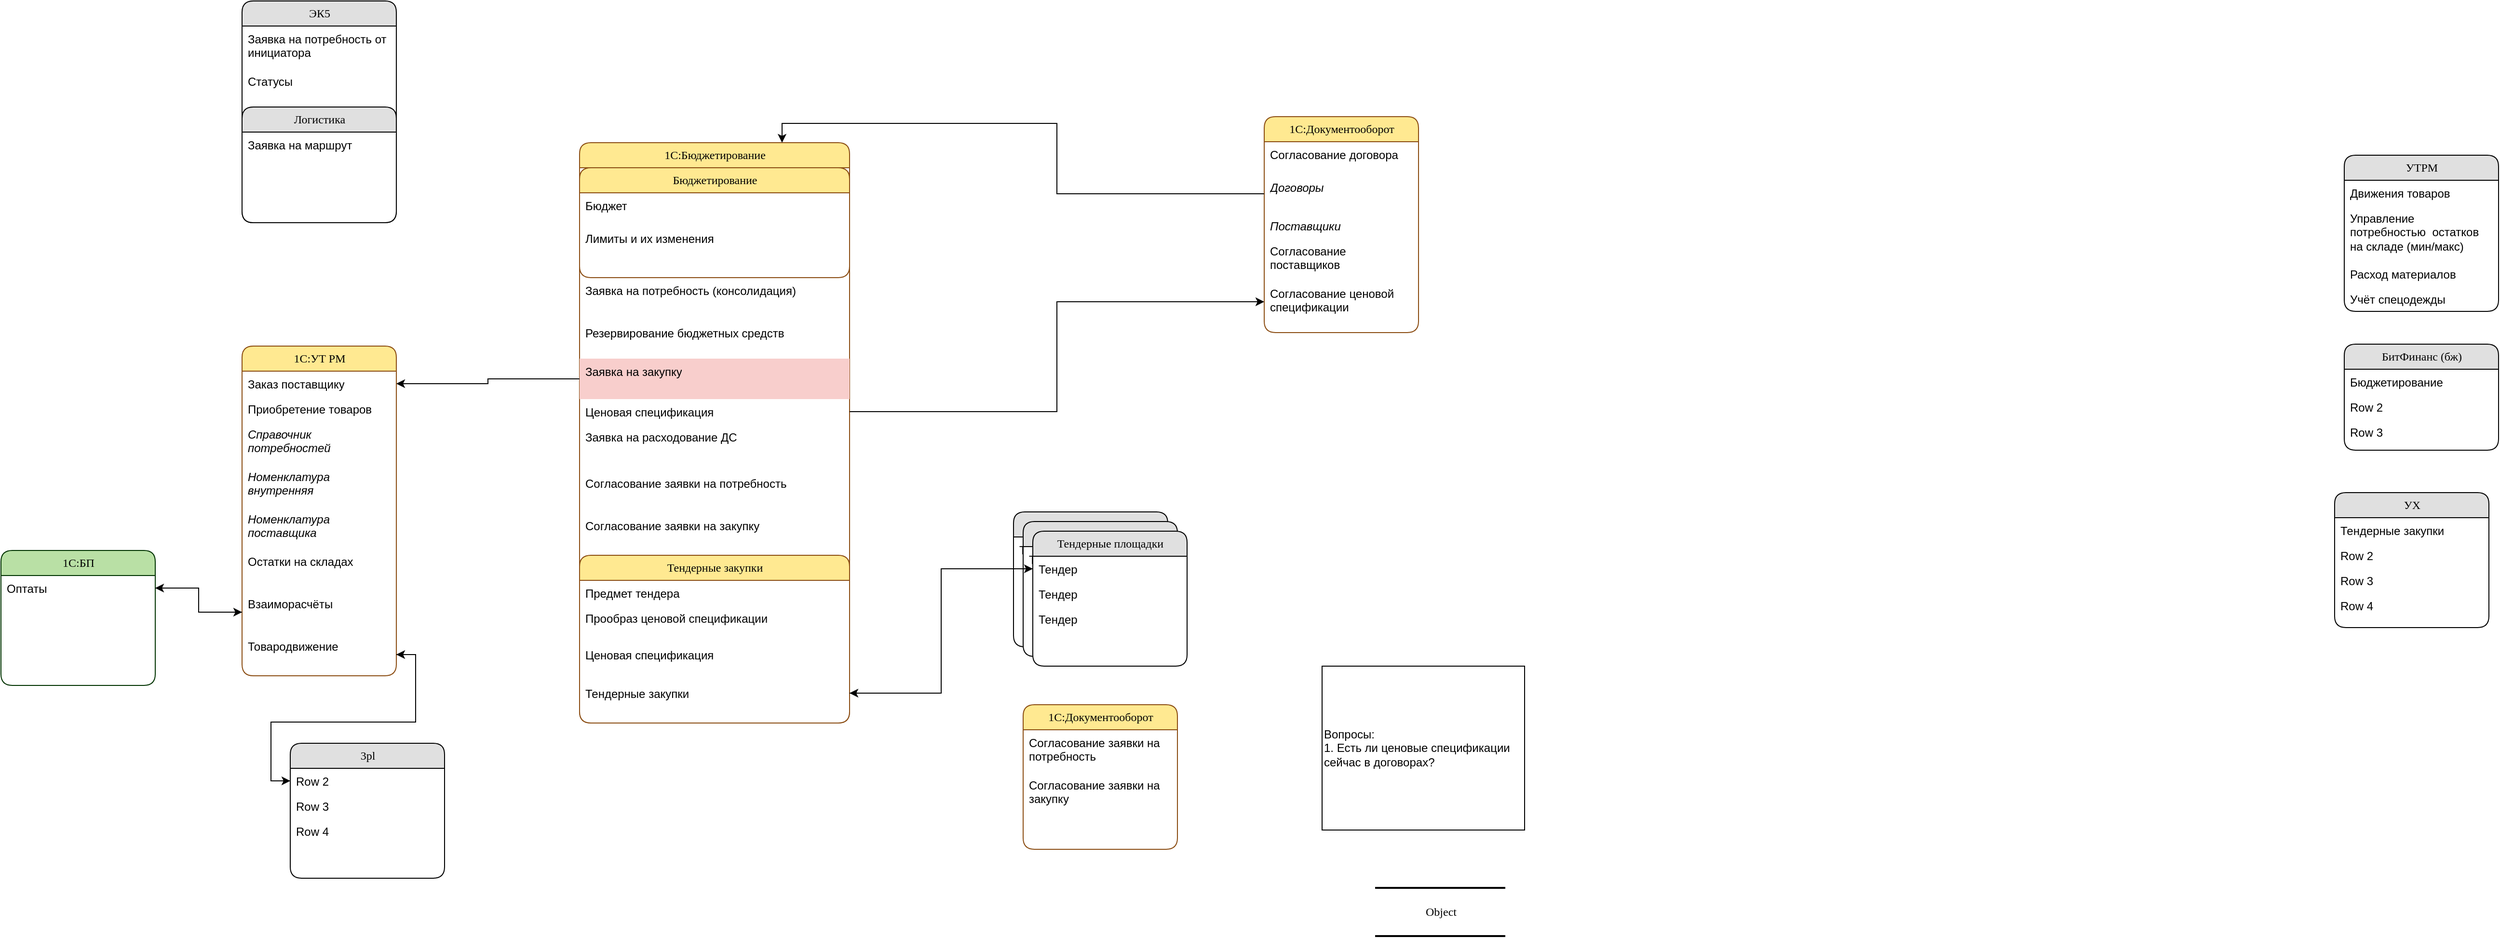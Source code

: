 <mxfile version="22.1.11" type="github">
  <diagram name="Page-1" id="5d7acffa-a066-3a61-03fe-96351882024d">
    <mxGraphModel dx="3193" dy="1829" grid="1" gridSize="10" guides="1" tooltips="1" connect="1" arrows="1" fold="1" page="1" pageScale="1" pageWidth="1100" pageHeight="850" background="#ffffff" math="0" shadow="0">
      <root>
        <mxCell id="0" />
        <mxCell id="1" parent="0" />
        <mxCell id="2debaab0fafb2da2-10" value="Object" style="html=1;rounded=0;shadow=0;comic=0;labelBackgroundColor=none;strokeWidth=2;fontFamily=Verdana;fontSize=12;align=center;shape=mxgraph.ios7ui.horLines;" parent="1" vertex="1">
          <mxGeometry x="1245" y="830" width="135" height="50" as="geometry" />
        </mxCell>
        <mxCell id="21ea969265ad0168-6" value="УТРМ" style="swimlane;html=1;fontStyle=0;childLayout=stackLayout;horizontal=1;startSize=26;fillColor=#e0e0e0;horizontalStack=0;resizeParent=1;resizeLast=0;collapsible=1;marginBottom=0;swimlaneFillColor=#ffffff;align=center;rounded=1;shadow=0;comic=0;labelBackgroundColor=none;strokeWidth=1;fontFamily=Verdana;fontSize=12" parent="1" vertex="1">
          <mxGeometry x="2250" y="70" width="160" height="162" as="geometry" />
        </mxCell>
        <mxCell id="21ea969265ad0168-7" value="Движения товаров" style="text;html=1;strokeColor=none;fillColor=none;spacingLeft=4;spacingRight=4;whiteSpace=wrap;overflow=hidden;rotatable=0;points=[[0,0.5],[1,0.5]];portConstraint=eastwest;" parent="21ea969265ad0168-6" vertex="1">
          <mxGeometry y="26" width="160" height="26" as="geometry" />
        </mxCell>
        <mxCell id="21ea969265ad0168-8" value="Управление потребностью&amp;nbsp; остатков на складе (мин/макс)" style="text;html=1;strokeColor=none;fillColor=none;spacingLeft=4;spacingRight=4;whiteSpace=wrap;overflow=hidden;rotatable=0;points=[[0,0.5],[1,0.5]];portConstraint=eastwest;" parent="21ea969265ad0168-6" vertex="1">
          <mxGeometry y="52" width="160" height="58" as="geometry" />
        </mxCell>
        <mxCell id="21ea969265ad0168-9" value="Расход материалов" style="text;html=1;strokeColor=none;fillColor=none;spacingLeft=4;spacingRight=4;whiteSpace=wrap;overflow=hidden;rotatable=0;points=[[0,0.5],[1,0.5]];portConstraint=eastwest;" parent="21ea969265ad0168-6" vertex="1">
          <mxGeometry y="110" width="160" height="26" as="geometry" />
        </mxCell>
        <mxCell id="-Be9Nho__Xy84-P588cp-5" value="Учёт спецодежды" style="text;html=1;strokeColor=none;fillColor=none;spacingLeft=4;spacingRight=4;whiteSpace=wrap;overflow=hidden;rotatable=0;points=[[0,0.5],[1,0.5]];portConstraint=eastwest;" vertex="1" parent="21ea969265ad0168-6">
          <mxGeometry y="136" width="160" height="26" as="geometry" />
        </mxCell>
        <mxCell id="21ea969265ad0168-14" value="БитФинанс (бж)" style="swimlane;html=1;fontStyle=0;childLayout=stackLayout;horizontal=1;startSize=26;fillColor=#e0e0e0;horizontalStack=0;resizeParent=1;resizeLast=0;collapsible=1;marginBottom=0;swimlaneFillColor=#ffffff;align=center;rounded=1;shadow=0;comic=0;labelBackgroundColor=none;strokeWidth=1;fontFamily=Verdana;fontSize=12" parent="1" vertex="1">
          <mxGeometry x="2250" y="266" width="160" height="110" as="geometry" />
        </mxCell>
        <mxCell id="21ea969265ad0168-15" value="Бюджетирование" style="text;html=1;strokeColor=none;fillColor=none;spacingLeft=4;spacingRight=4;whiteSpace=wrap;overflow=hidden;rotatable=0;points=[[0,0.5],[1,0.5]];portConstraint=eastwest;" parent="21ea969265ad0168-14" vertex="1">
          <mxGeometry y="26" width="160" height="26" as="geometry" />
        </mxCell>
        <mxCell id="21ea969265ad0168-16" value="Row 2" style="text;html=1;strokeColor=none;fillColor=none;spacingLeft=4;spacingRight=4;whiteSpace=wrap;overflow=hidden;rotatable=0;points=[[0,0.5],[1,0.5]];portConstraint=eastwest;" parent="21ea969265ad0168-14" vertex="1">
          <mxGeometry y="52" width="160" height="26" as="geometry" />
        </mxCell>
        <mxCell id="21ea969265ad0168-17" value="Row 3" style="text;html=1;strokeColor=none;fillColor=none;spacingLeft=4;spacingRight=4;whiteSpace=wrap;overflow=hidden;rotatable=0;points=[[0,0.5],[1,0.5]];portConstraint=eastwest;" parent="21ea969265ad0168-14" vertex="1">
          <mxGeometry y="78" width="160" height="26" as="geometry" />
        </mxCell>
        <mxCell id="21ea969265ad0168-18" value="УХ" style="swimlane;html=1;fontStyle=0;childLayout=stackLayout;horizontal=1;startSize=26;fillColor=#e0e0e0;horizontalStack=0;resizeParent=1;resizeLast=0;collapsible=1;marginBottom=0;swimlaneFillColor=#ffffff;align=center;rounded=1;shadow=0;comic=0;labelBackgroundColor=none;strokeWidth=1;fontFamily=Verdana;fontSize=12" parent="1" vertex="1">
          <mxGeometry x="2240" y="420" width="160" height="140" as="geometry" />
        </mxCell>
        <mxCell id="21ea969265ad0168-19" value="Тендерные закупки" style="text;html=1;strokeColor=none;fillColor=none;spacingLeft=4;spacingRight=4;whiteSpace=wrap;overflow=hidden;rotatable=0;points=[[0,0.5],[1,0.5]];portConstraint=eastwest;" parent="21ea969265ad0168-18" vertex="1">
          <mxGeometry y="26" width="160" height="26" as="geometry" />
        </mxCell>
        <mxCell id="21ea969265ad0168-20" value="Row 2" style="text;html=1;strokeColor=none;fillColor=none;spacingLeft=4;spacingRight=4;whiteSpace=wrap;overflow=hidden;rotatable=0;points=[[0,0.5],[1,0.5]];portConstraint=eastwest;" parent="21ea969265ad0168-18" vertex="1">
          <mxGeometry y="52" width="160" height="26" as="geometry" />
        </mxCell>
        <mxCell id="21ea969265ad0168-51" value="Row 3" style="text;html=1;strokeColor=none;fillColor=none;spacingLeft=4;spacingRight=4;whiteSpace=wrap;overflow=hidden;rotatable=0;points=[[0,0.5],[1,0.5]];portConstraint=eastwest;" parent="21ea969265ad0168-18" vertex="1">
          <mxGeometry y="78" width="160" height="26" as="geometry" />
        </mxCell>
        <mxCell id="21ea969265ad0168-21" value="Row 4" style="text;html=1;strokeColor=none;fillColor=none;spacingLeft=4;spacingRight=4;whiteSpace=wrap;overflow=hidden;rotatable=0;points=[[0,0.5],[1,0.5]];portConstraint=eastwest;" parent="21ea969265ad0168-18" vertex="1">
          <mxGeometry y="104" width="160" height="26" as="geometry" />
        </mxCell>
        <mxCell id="-Be9Nho__Xy84-P588cp-6" value="1С:УТ РМ" style="swimlane;html=1;fontStyle=0;childLayout=stackLayout;horizontal=1;startSize=26;fillColor=#FFE991;horizontalStack=0;resizeParent=1;resizeLast=0;collapsible=1;marginBottom=0;swimlaneFillColor=#ffffff;align=center;rounded=1;shadow=0;comic=0;labelBackgroundColor=none;strokeWidth=1;fontFamily=Verdana;fontSize=12;strokeColor=#8B4D13;" vertex="1" parent="1">
          <mxGeometry x="70" y="268" width="160" height="342" as="geometry" />
        </mxCell>
        <mxCell id="-Be9Nho__Xy84-P588cp-7" value="Заказ поставщику" style="text;html=1;strokeColor=none;fillColor=none;spacingLeft=4;spacingRight=4;whiteSpace=wrap;overflow=hidden;rotatable=0;points=[[0,0.5],[1,0.5]];portConstraint=eastwest;" vertex="1" parent="-Be9Nho__Xy84-P588cp-6">
          <mxGeometry y="26" width="160" height="26" as="geometry" />
        </mxCell>
        <mxCell id="-Be9Nho__Xy84-P588cp-9" value="Приобретение товаров" style="text;html=1;strokeColor=none;fillColor=none;spacingLeft=4;spacingRight=4;whiteSpace=wrap;overflow=hidden;rotatable=0;points=[[0,0.5],[1,0.5]];portConstraint=eastwest;" vertex="1" parent="-Be9Nho__Xy84-P588cp-6">
          <mxGeometry y="52" width="160" height="26" as="geometry" />
        </mxCell>
        <mxCell id="-Be9Nho__Xy84-P588cp-64" value="Справочник потребностей" style="text;html=1;strokeColor=none;fillColor=none;spacingLeft=4;spacingRight=4;whiteSpace=wrap;overflow=hidden;rotatable=0;points=[[0,0.5],[1,0.5]];portConstraint=eastwest;fontStyle=2" vertex="1" parent="-Be9Nho__Xy84-P588cp-6">
          <mxGeometry y="78" width="160" height="44" as="geometry" />
        </mxCell>
        <mxCell id="-Be9Nho__Xy84-P588cp-57" value="Номенклатура внутренняя" style="text;html=1;strokeColor=none;fillColor=none;spacingLeft=4;spacingRight=4;whiteSpace=wrap;overflow=hidden;rotatable=0;points=[[0,0.5],[1,0.5]];portConstraint=eastwest;fontStyle=2" vertex="1" parent="-Be9Nho__Xy84-P588cp-6">
          <mxGeometry y="122" width="160" height="44" as="geometry" />
        </mxCell>
        <mxCell id="-Be9Nho__Xy84-P588cp-20" value="Номенклатура поставщика" style="text;html=1;strokeColor=none;fillColor=none;spacingLeft=4;spacingRight=4;whiteSpace=wrap;overflow=hidden;rotatable=0;points=[[0,0.5],[1,0.5]];portConstraint=eastwest;fontStyle=2" vertex="1" parent="-Be9Nho__Xy84-P588cp-6">
          <mxGeometry y="166" width="160" height="44" as="geometry" />
        </mxCell>
        <mxCell id="-Be9Nho__Xy84-P588cp-50" value="Остатки на складах" style="text;html=1;strokeColor=none;fillColor=none;spacingLeft=4;spacingRight=4;whiteSpace=wrap;overflow=hidden;rotatable=0;points=[[0,0.5],[1,0.5]];portConstraint=eastwest;" vertex="1" parent="-Be9Nho__Xy84-P588cp-6">
          <mxGeometry y="210" width="160" height="44" as="geometry" />
        </mxCell>
        <mxCell id="-Be9Nho__Xy84-P588cp-92" value="Взаиморасчёты" style="text;html=1;strokeColor=none;fillColor=none;spacingLeft=4;spacingRight=4;whiteSpace=wrap;overflow=hidden;rotatable=0;points=[[0,0.5],[1,0.5]];portConstraint=eastwest;" vertex="1" parent="-Be9Nho__Xy84-P588cp-6">
          <mxGeometry y="254" width="160" height="44" as="geometry" />
        </mxCell>
        <mxCell id="-Be9Nho__Xy84-P588cp-94" value="Товародвижение" style="text;html=1;strokeColor=none;fillColor=none;spacingLeft=4;spacingRight=4;whiteSpace=wrap;overflow=hidden;rotatable=0;points=[[0,0.5],[1,0.5]];portConstraint=eastwest;" vertex="1" parent="-Be9Nho__Xy84-P588cp-6">
          <mxGeometry y="298" width="160" height="44" as="geometry" />
        </mxCell>
        <mxCell id="-Be9Nho__Xy84-P588cp-11" value="1С:Бюджетирование" style="swimlane;html=1;fontStyle=0;childLayout=stackLayout;horizontal=1;startSize=26;fillColor=#FFE991;horizontalStack=0;resizeParent=1;resizeLast=0;collapsible=1;marginBottom=0;swimlaneFillColor=#ffffff;align=center;rounded=1;shadow=0;comic=0;labelBackgroundColor=none;strokeWidth=1;fontFamily=Verdana;fontSize=12;strokeColor=#8B4D13;" vertex="1" parent="1">
          <mxGeometry x="420" y="57" width="280" height="602" as="geometry" />
        </mxCell>
        <mxCell id="-Be9Nho__Xy84-P588cp-101" value="Бюджетирование" style="swimlane;html=1;fontStyle=0;childLayout=stackLayout;horizontal=1;startSize=26;fillColor=#FFE991;horizontalStack=0;resizeParent=1;resizeLast=0;collapsible=1;marginBottom=0;swimlaneFillColor=#ffffff;align=center;rounded=1;shadow=0;comic=0;labelBackgroundColor=none;strokeWidth=1;fontFamily=Verdana;fontSize=12;strokeColor=#8B4D13;" vertex="1" parent="-Be9Nho__Xy84-P588cp-11">
          <mxGeometry y="26" width="280" height="114" as="geometry" />
        </mxCell>
        <mxCell id="-Be9Nho__Xy84-P588cp-106" value="Бюджет" style="text;html=1;strokeColor=none;fillColor=none;spacingLeft=4;spacingRight=4;whiteSpace=wrap;overflow=hidden;rotatable=0;points=[[0,0.5],[1,0.5]];portConstraint=eastwest;" vertex="1" parent="-Be9Nho__Xy84-P588cp-101">
          <mxGeometry y="26" width="280" height="34" as="geometry" />
        </mxCell>
        <mxCell id="-Be9Nho__Xy84-P588cp-107" value="Лимиты и их изменения" style="text;html=1;strokeColor=none;fillColor=none;spacingLeft=4;spacingRight=4;whiteSpace=wrap;overflow=hidden;rotatable=0;points=[[0,0.5],[1,0.5]];portConstraint=eastwest;" vertex="1" parent="-Be9Nho__Xy84-P588cp-101">
          <mxGeometry y="60" width="280" height="30" as="geometry" />
        </mxCell>
        <mxCell id="-Be9Nho__Xy84-P588cp-12" value="Заявка на потребность (консолидация)" style="text;html=1;strokeColor=none;fillColor=none;spacingLeft=4;spacingRight=4;whiteSpace=wrap;overflow=hidden;rotatable=0;points=[[0,0.5],[1,0.5]];portConstraint=eastwest;" vertex="1" parent="-Be9Nho__Xy84-P588cp-11">
          <mxGeometry y="140" width="280" height="44" as="geometry" />
        </mxCell>
        <mxCell id="-Be9Nho__Xy84-P588cp-14" value="Резервирование бюджетных средств" style="text;html=1;strokeColor=none;fillColor=none;spacingLeft=4;spacingRight=4;whiteSpace=wrap;overflow=hidden;rotatable=0;points=[[0,0.5],[1,0.5]];portConstraint=eastwest;" vertex="1" parent="-Be9Nho__Xy84-P588cp-11">
          <mxGeometry y="184" width="280" height="40" as="geometry" />
        </mxCell>
        <mxCell id="-Be9Nho__Xy84-P588cp-51" value="Заявка на закупку" style="text;html=1;strokeColor=none;fillColor=#F8CECC;spacingLeft=4;spacingRight=4;whiteSpace=wrap;overflow=hidden;rotatable=0;points=[[0,0.5],[1,0.5]];portConstraint=eastwest;" vertex="1" parent="-Be9Nho__Xy84-P588cp-11">
          <mxGeometry y="224" width="280" height="42" as="geometry" />
        </mxCell>
        <mxCell id="-Be9Nho__Xy84-P588cp-46" value="Ценовая спецификация" style="text;html=1;strokeColor=none;fillColor=none;spacingLeft=4;spacingRight=4;whiteSpace=wrap;overflow=hidden;rotatable=0;points=[[0,0.5],[1,0.5]];portConstraint=eastwest;" vertex="1" parent="-Be9Nho__Xy84-P588cp-11">
          <mxGeometry y="266" width="280" height="26" as="geometry" />
        </mxCell>
        <mxCell id="-Be9Nho__Xy84-P588cp-13" value="Заявка на расходование ДС" style="text;html=1;strokeColor=none;fillColor=none;spacingLeft=4;spacingRight=4;whiteSpace=wrap;overflow=hidden;rotatable=0;points=[[0,0.5],[1,0.5]];portConstraint=eastwest;" vertex="1" parent="-Be9Nho__Xy84-P588cp-11">
          <mxGeometry y="292" width="280" height="48" as="geometry" />
        </mxCell>
        <mxCell id="-Be9Nho__Xy84-P588cp-66" value="Согласование заявки на потребность" style="text;html=1;strokeColor=none;fillColor=none;spacingLeft=4;spacingRight=4;whiteSpace=wrap;overflow=hidden;rotatable=0;points=[[0,0.5],[1,0.5]];portConstraint=eastwest;" vertex="1" parent="-Be9Nho__Xy84-P588cp-11">
          <mxGeometry y="340" width="280" height="44" as="geometry" />
        </mxCell>
        <mxCell id="-Be9Nho__Xy84-P588cp-67" value="Согласование заявки на закупку" style="text;html=1;strokeColor=none;fillColor=none;spacingLeft=4;spacingRight=4;whiteSpace=wrap;overflow=hidden;rotatable=0;points=[[0,0.5],[1,0.5]];portConstraint=eastwest;" vertex="1" parent="-Be9Nho__Xy84-P588cp-11">
          <mxGeometry y="384" width="280" height="44" as="geometry" />
        </mxCell>
        <mxCell id="-Be9Nho__Xy84-P588cp-15" value="Тендерные закупки" style="swimlane;html=1;fontStyle=0;childLayout=stackLayout;horizontal=1;startSize=26;fillColor=#FFE991;horizontalStack=0;resizeParent=1;resizeLast=0;collapsible=1;marginBottom=0;swimlaneFillColor=#ffffff;align=center;rounded=1;shadow=0;comic=0;labelBackgroundColor=none;strokeWidth=1;fontFamily=Verdana;fontSize=12;strokeColor=#8B4D13;" vertex="1" parent="-Be9Nho__Xy84-P588cp-11">
          <mxGeometry y="428" width="280" height="174" as="geometry" />
        </mxCell>
        <mxCell id="-Be9Nho__Xy84-P588cp-19" value="Предмет тендера" style="text;html=1;strokeColor=none;fillColor=none;spacingLeft=4;spacingRight=4;whiteSpace=wrap;overflow=hidden;rotatable=0;points=[[0,0.5],[1,0.5]];portConstraint=eastwest;" vertex="1" parent="-Be9Nho__Xy84-P588cp-15">
          <mxGeometry y="26" width="280" height="26" as="geometry" />
        </mxCell>
        <mxCell id="-Be9Nho__Xy84-P588cp-17" value="Прообраз ценовой спецификации" style="text;html=1;strokeColor=none;fillColor=none;spacingLeft=4;spacingRight=4;whiteSpace=wrap;overflow=hidden;rotatable=0;points=[[0,0.5],[1,0.5]];portConstraint=eastwest;" vertex="1" parent="-Be9Nho__Xy84-P588cp-15">
          <mxGeometry y="52" width="280" height="38" as="geometry" />
        </mxCell>
        <mxCell id="-Be9Nho__Xy84-P588cp-87" value="Ценовая спецификация" style="text;html=1;strokeColor=none;fillColor=none;spacingLeft=4;spacingRight=4;whiteSpace=wrap;overflow=hidden;rotatable=0;points=[[0,0.5],[1,0.5]];portConstraint=eastwest;" vertex="1" parent="-Be9Nho__Xy84-P588cp-15">
          <mxGeometry y="90" width="280" height="40" as="geometry" />
        </mxCell>
        <mxCell id="-Be9Nho__Xy84-P588cp-16" value="Тендерные закупки" style="text;html=1;strokeColor=none;fillColor=none;spacingLeft=4;spacingRight=4;whiteSpace=wrap;overflow=hidden;rotatable=0;points=[[0,0.5],[1,0.5]];portConstraint=eastwest;" vertex="1" parent="-Be9Nho__Xy84-P588cp-15">
          <mxGeometry y="130" width="280" height="26" as="geometry" />
        </mxCell>
        <mxCell id="-Be9Nho__Xy84-P588cp-21" value="ЭК5" style="swimlane;html=1;fontStyle=0;childLayout=stackLayout;horizontal=1;startSize=26;fillColor=#e0e0e0;horizontalStack=0;resizeParent=1;resizeLast=0;collapsible=1;marginBottom=0;swimlaneFillColor=#ffffff;align=center;rounded=1;shadow=0;comic=0;labelBackgroundColor=none;strokeWidth=1;fontFamily=Verdana;fontSize=12" vertex="1" parent="1">
          <mxGeometry x="70" y="-90" width="160" height="230" as="geometry" />
        </mxCell>
        <mxCell id="-Be9Nho__Xy84-P588cp-22" value="Заявка на потребность от инициатора" style="text;html=1;strokeColor=none;fillColor=none;spacingLeft=4;spacingRight=4;whiteSpace=wrap;overflow=hidden;rotatable=0;points=[[0,0.5],[1,0.5]];portConstraint=eastwest;" vertex="1" parent="-Be9Nho__Xy84-P588cp-21">
          <mxGeometry y="26" width="160" height="44" as="geometry" />
        </mxCell>
        <mxCell id="-Be9Nho__Xy84-P588cp-99" value="Статусы" style="text;html=1;strokeColor=none;fillColor=none;spacingLeft=4;spacingRight=4;whiteSpace=wrap;overflow=hidden;rotatable=0;points=[[0,0.5],[1,0.5]];portConstraint=eastwest;" vertex="1" parent="-Be9Nho__Xy84-P588cp-21">
          <mxGeometry y="70" width="160" height="40" as="geometry" />
        </mxCell>
        <mxCell id="-Be9Nho__Xy84-P588cp-108" value="Логистика" style="swimlane;html=1;fontStyle=0;childLayout=stackLayout;horizontal=1;startSize=26;fillColor=#e0e0e0;horizontalStack=0;resizeParent=1;resizeLast=0;collapsible=1;marginBottom=0;swimlaneFillColor=#ffffff;align=center;rounded=1;shadow=0;comic=0;labelBackgroundColor=none;strokeWidth=1;fontFamily=Verdana;fontSize=12" vertex="1" parent="-Be9Nho__Xy84-P588cp-21">
          <mxGeometry y="110" width="160" height="120" as="geometry" />
        </mxCell>
        <mxCell id="-Be9Nho__Xy84-P588cp-110" value="Заявка на маршрут" style="text;html=1;strokeColor=none;fillColor=none;spacingLeft=4;spacingRight=4;whiteSpace=wrap;overflow=hidden;rotatable=0;points=[[0,0.5],[1,0.5]];portConstraint=eastwest;" vertex="1" parent="-Be9Nho__Xy84-P588cp-108">
          <mxGeometry y="26" width="160" height="40" as="geometry" />
        </mxCell>
        <mxCell id="-Be9Nho__Xy84-P588cp-30" value="1С:Документооборот" style="swimlane;html=1;fontStyle=0;childLayout=stackLayout;horizontal=1;startSize=26;fillColor=#FFE991;horizontalStack=0;resizeParent=1;resizeLast=0;collapsible=1;marginBottom=0;swimlaneFillColor=#ffffff;align=center;rounded=1;shadow=0;comic=0;labelBackgroundColor=none;strokeWidth=1;fontFamily=Verdana;fontSize=12;strokeColor=#8B4D13;" vertex="1" parent="1">
          <mxGeometry x="880" y="640" width="160" height="150" as="geometry" />
        </mxCell>
        <mxCell id="-Be9Nho__Xy84-P588cp-31" value="Согласование заявки на потребность" style="text;html=1;strokeColor=none;fillColor=none;spacingLeft=4;spacingRight=4;whiteSpace=wrap;overflow=hidden;rotatable=0;points=[[0,0.5],[1,0.5]];portConstraint=eastwest;" vertex="1" parent="-Be9Nho__Xy84-P588cp-30">
          <mxGeometry y="26" width="160" height="44" as="geometry" />
        </mxCell>
        <mxCell id="-Be9Nho__Xy84-P588cp-59" value="Согласование заявки на закупку" style="text;html=1;strokeColor=none;fillColor=none;spacingLeft=4;spacingRight=4;whiteSpace=wrap;overflow=hidden;rotatable=0;points=[[0,0.5],[1,0.5]];portConstraint=eastwest;" vertex="1" parent="-Be9Nho__Xy84-P588cp-30">
          <mxGeometry y="70" width="160" height="44" as="geometry" />
        </mxCell>
        <mxCell id="-Be9Nho__Xy84-P588cp-37" value="1С:БП" style="swimlane;html=1;fontStyle=0;childLayout=stackLayout;horizontal=1;startSize=26;fillColor=#B9E0A5;horizontalStack=0;resizeParent=1;resizeLast=0;collapsible=1;marginBottom=0;swimlaneFillColor=#ffffff;align=center;rounded=1;shadow=0;comic=0;labelBackgroundColor=none;strokeWidth=1;fontFamily=Verdana;fontSize=12;strokeColor=#003300;" vertex="1" parent="1">
          <mxGeometry x="-180" y="480" width="160" height="140" as="geometry" />
        </mxCell>
        <mxCell id="-Be9Nho__Xy84-P588cp-41" value="Оптаты" style="text;html=1;strokeColor=none;fillColor=none;spacingLeft=4;spacingRight=4;whiteSpace=wrap;overflow=hidden;rotatable=0;points=[[0,0.5],[1,0.5]];portConstraint=eastwest;" vertex="1" parent="-Be9Nho__Xy84-P588cp-37">
          <mxGeometry y="26" width="160" height="26" as="geometry" />
        </mxCell>
        <mxCell id="-Be9Nho__Xy84-P588cp-45" value="3pl" style="swimlane;html=1;fontStyle=0;childLayout=stackLayout;horizontal=1;startSize=26;fillColor=#e0e0e0;horizontalStack=0;resizeParent=1;resizeLast=0;collapsible=1;marginBottom=0;swimlaneFillColor=#ffffff;align=center;rounded=1;shadow=0;comic=0;labelBackgroundColor=none;strokeWidth=1;fontFamily=Verdana;fontSize=12" vertex="1" parent="1">
          <mxGeometry x="120" y="680" width="160" height="140" as="geometry" />
        </mxCell>
        <mxCell id="-Be9Nho__Xy84-P588cp-47" value="Row 2" style="text;html=1;strokeColor=none;fillColor=none;spacingLeft=4;spacingRight=4;whiteSpace=wrap;overflow=hidden;rotatable=0;points=[[0,0.5],[1,0.5]];portConstraint=eastwest;" vertex="1" parent="-Be9Nho__Xy84-P588cp-45">
          <mxGeometry y="26" width="160" height="26" as="geometry" />
        </mxCell>
        <mxCell id="-Be9Nho__Xy84-P588cp-48" value="Row 3" style="text;html=1;strokeColor=none;fillColor=none;spacingLeft=4;spacingRight=4;whiteSpace=wrap;overflow=hidden;rotatable=0;points=[[0,0.5],[1,0.5]];portConstraint=eastwest;" vertex="1" parent="-Be9Nho__Xy84-P588cp-45">
          <mxGeometry y="52" width="160" height="26" as="geometry" />
        </mxCell>
        <mxCell id="-Be9Nho__Xy84-P588cp-49" value="Row 4" style="text;html=1;strokeColor=none;fillColor=none;spacingLeft=4;spacingRight=4;whiteSpace=wrap;overflow=hidden;rotatable=0;points=[[0,0.5],[1,0.5]];portConstraint=eastwest;" vertex="1" parent="-Be9Nho__Xy84-P588cp-45">
          <mxGeometry y="78" width="160" height="26" as="geometry" />
        </mxCell>
        <mxCell id="-Be9Nho__Xy84-P588cp-68" value="1С:Документооборот" style="swimlane;html=1;fontStyle=0;childLayout=stackLayout;horizontal=1;startSize=26;fillColor=#FFE991;horizontalStack=0;resizeParent=1;resizeLast=0;collapsible=1;marginBottom=0;swimlaneFillColor=#ffffff;align=center;rounded=1;shadow=0;comic=0;labelBackgroundColor=none;strokeWidth=1;fontFamily=Verdana;fontSize=12;strokeColor=#8B4D13;" vertex="1" parent="1">
          <mxGeometry x="1130" y="30" width="160" height="224" as="geometry" />
        </mxCell>
        <mxCell id="-Be9Nho__Xy84-P588cp-69" value="Согласование договора" style="text;html=1;strokeColor=none;fillColor=none;spacingLeft=4;spacingRight=4;whiteSpace=wrap;overflow=hidden;rotatable=0;points=[[0,0.5],[1,0.5]];portConstraint=eastwest;" vertex="1" parent="-Be9Nho__Xy84-P588cp-68">
          <mxGeometry y="26" width="160" height="34" as="geometry" />
        </mxCell>
        <mxCell id="-Be9Nho__Xy84-P588cp-72" value="Договоры" style="text;html=1;strokeColor=none;fillColor=none;spacingLeft=4;spacingRight=4;whiteSpace=wrap;overflow=hidden;rotatable=0;points=[[0,0.5],[1,0.5]];portConstraint=eastwest;fontStyle=2" vertex="1" parent="-Be9Nho__Xy84-P588cp-68">
          <mxGeometry y="60" width="160" height="40" as="geometry" />
        </mxCell>
        <mxCell id="-Be9Nho__Xy84-P588cp-18" value="Поставщики" style="text;html=1;strokeColor=none;fillColor=none;spacingLeft=4;spacingRight=4;whiteSpace=wrap;overflow=hidden;rotatable=0;points=[[0,0.5],[1,0.5]];portConstraint=eastwest;fontStyle=2" vertex="1" parent="-Be9Nho__Xy84-P588cp-68">
          <mxGeometry y="100" width="160" height="26" as="geometry" />
        </mxCell>
        <mxCell id="-Be9Nho__Xy84-P588cp-86" value="Согласование поставщиков" style="text;html=1;strokeColor=none;fillColor=none;spacingLeft=4;spacingRight=4;whiteSpace=wrap;overflow=hidden;rotatable=0;points=[[0,0.5],[1,0.5]];portConstraint=eastwest;fontStyle=0" vertex="1" parent="-Be9Nho__Xy84-P588cp-68">
          <mxGeometry y="126" width="160" height="44" as="geometry" />
        </mxCell>
        <mxCell id="-Be9Nho__Xy84-P588cp-70" value="Согласование ценовой спецификации" style="text;html=1;strokeColor=none;fillColor=none;spacingLeft=4;spacingRight=4;whiteSpace=wrap;overflow=hidden;rotatable=0;points=[[0,0.5],[1,0.5]];portConstraint=eastwest;" vertex="1" parent="-Be9Nho__Xy84-P588cp-68">
          <mxGeometry y="170" width="160" height="44" as="geometry" />
        </mxCell>
        <mxCell id="-Be9Nho__Xy84-P588cp-71" style="edgeStyle=orthogonalEdgeStyle;rounded=0;orthogonalLoop=1;jettySize=auto;html=1;" edge="1" parent="1" source="-Be9Nho__Xy84-P588cp-46" target="-Be9Nho__Xy84-P588cp-70">
          <mxGeometry relative="1" as="geometry" />
        </mxCell>
        <mxCell id="-Be9Nho__Xy84-P588cp-73" style="edgeStyle=orthogonalEdgeStyle;rounded=0;orthogonalLoop=1;jettySize=auto;html=1;" edge="1" parent="1" source="-Be9Nho__Xy84-P588cp-51" target="-Be9Nho__Xy84-P588cp-7">
          <mxGeometry relative="1" as="geometry" />
        </mxCell>
        <mxCell id="-Be9Nho__Xy84-P588cp-74" value="Вопросы:&lt;br&gt;1. Есть ли ценовые спецификации сейчас в договорах?" style="rounded=0;whiteSpace=wrap;html=1;align=left;" vertex="1" parent="1">
          <mxGeometry x="1190" y="600" width="210" height="170" as="geometry" />
        </mxCell>
        <mxCell id="-Be9Nho__Xy84-P588cp-83" value="" style="group" vertex="1" connectable="0" parent="1">
          <mxGeometry x="870" y="440" width="180" height="160" as="geometry" />
        </mxCell>
        <mxCell id="-Be9Nho__Xy84-P588cp-75" value="" style="swimlane;html=1;fontStyle=0;childLayout=stackLayout;horizontal=1;startSize=26;fillColor=#e0e0e0;horizontalStack=0;resizeParent=1;resizeLast=0;collapsible=1;marginBottom=0;swimlaneFillColor=#ffffff;align=center;rounded=1;shadow=0;comic=0;labelBackgroundColor=none;strokeWidth=1;fontFamily=Verdana;fontSize=12" vertex="1" parent="-Be9Nho__Xy84-P588cp-83">
          <mxGeometry width="160" height="140" as="geometry" />
        </mxCell>
        <mxCell id="-Be9Nho__Xy84-P588cp-77" value="Тендер" style="text;html=1;strokeColor=none;fillColor=none;spacingLeft=4;spacingRight=4;whiteSpace=wrap;overflow=hidden;rotatable=0;points=[[0,0.5],[1,0.5]];portConstraint=eastwest;" vertex="1" parent="-Be9Nho__Xy84-P588cp-75">
          <mxGeometry y="26" width="160" height="26" as="geometry" />
        </mxCell>
        <mxCell id="-Be9Nho__Xy84-P588cp-79" value="" style="swimlane;html=1;fontStyle=0;childLayout=stackLayout;horizontal=1;startSize=26;fillColor=#e0e0e0;horizontalStack=0;resizeParent=1;resizeLast=0;collapsible=1;marginBottom=0;swimlaneFillColor=#ffffff;align=center;rounded=1;shadow=0;comic=0;labelBackgroundColor=none;strokeWidth=1;fontFamily=Verdana;fontSize=12" vertex="1" parent="-Be9Nho__Xy84-P588cp-83">
          <mxGeometry x="10" y="10" width="160" height="140" as="geometry" />
        </mxCell>
        <mxCell id="-Be9Nho__Xy84-P588cp-80" value="Тендер" style="text;html=1;strokeColor=none;fillColor=none;spacingLeft=4;spacingRight=4;whiteSpace=wrap;overflow=hidden;rotatable=0;points=[[0,0.5],[1,0.5]];portConstraint=eastwest;" vertex="1" parent="-Be9Nho__Xy84-P588cp-79">
          <mxGeometry y="26" width="160" height="26" as="geometry" />
        </mxCell>
        <mxCell id="-Be9Nho__Xy84-P588cp-81" value="Тендерные площадки" style="swimlane;html=1;fontStyle=0;childLayout=stackLayout;horizontal=1;startSize=26;fillColor=#e0e0e0;horizontalStack=0;resizeParent=1;resizeLast=0;collapsible=1;marginBottom=0;swimlaneFillColor=#ffffff;align=center;rounded=1;shadow=0;comic=0;labelBackgroundColor=none;strokeWidth=1;fontFamily=Verdana;fontSize=12" vertex="1" parent="-Be9Nho__Xy84-P588cp-83">
          <mxGeometry x="20" y="20" width="160" height="140" as="geometry" />
        </mxCell>
        <mxCell id="-Be9Nho__Xy84-P588cp-82" value="Тендер" style="text;html=1;strokeColor=none;fillColor=none;spacingLeft=4;spacingRight=4;whiteSpace=wrap;overflow=hidden;rotatable=0;points=[[0,0.5],[1,0.5]];portConstraint=eastwest;" vertex="1" parent="-Be9Nho__Xy84-P588cp-81">
          <mxGeometry y="26" width="160" height="26" as="geometry" />
        </mxCell>
        <mxCell id="-Be9Nho__Xy84-P588cp-88" value="Тендер" style="text;html=1;strokeColor=none;fillColor=none;spacingLeft=4;spacingRight=4;whiteSpace=wrap;overflow=hidden;rotatable=0;points=[[0,0.5],[1,0.5]];portConstraint=eastwest;" vertex="1" parent="-Be9Nho__Xy84-P588cp-81">
          <mxGeometry y="52" width="160" height="26" as="geometry" />
        </mxCell>
        <mxCell id="-Be9Nho__Xy84-P588cp-89" value="Тендер" style="text;html=1;strokeColor=none;fillColor=none;spacingLeft=4;spacingRight=4;whiteSpace=wrap;overflow=hidden;rotatable=0;points=[[0,0.5],[1,0.5]];portConstraint=eastwest;" vertex="1" parent="-Be9Nho__Xy84-P588cp-81">
          <mxGeometry y="78" width="160" height="26" as="geometry" />
        </mxCell>
        <mxCell id="-Be9Nho__Xy84-P588cp-85" style="edgeStyle=orthogonalEdgeStyle;rounded=0;orthogonalLoop=1;jettySize=auto;html=1;" edge="1" parent="1" source="-Be9Nho__Xy84-P588cp-16" target="-Be9Nho__Xy84-P588cp-82">
          <mxGeometry relative="1" as="geometry" />
        </mxCell>
        <mxCell id="-Be9Nho__Xy84-P588cp-90" style="edgeStyle=orthogonalEdgeStyle;rounded=0;orthogonalLoop=1;jettySize=auto;html=1;entryX=0.75;entryY=0;entryDx=0;entryDy=0;" edge="1" parent="1" source="-Be9Nho__Xy84-P588cp-72" target="-Be9Nho__Xy84-P588cp-11">
          <mxGeometry relative="1" as="geometry" />
        </mxCell>
        <mxCell id="-Be9Nho__Xy84-P588cp-91" style="edgeStyle=orthogonalEdgeStyle;rounded=0;orthogonalLoop=1;jettySize=auto;html=1;" edge="1" parent="1" source="-Be9Nho__Xy84-P588cp-82" target="-Be9Nho__Xy84-P588cp-16">
          <mxGeometry relative="1" as="geometry" />
        </mxCell>
        <mxCell id="-Be9Nho__Xy84-P588cp-95" style="edgeStyle=orthogonalEdgeStyle;rounded=0;orthogonalLoop=1;jettySize=auto;html=1;entryX=0;entryY=0.5;entryDx=0;entryDy=0;" edge="1" parent="1" source="-Be9Nho__Xy84-P588cp-94" target="-Be9Nho__Xy84-P588cp-47">
          <mxGeometry relative="1" as="geometry" />
        </mxCell>
        <mxCell id="-Be9Nho__Xy84-P588cp-96" style="edgeStyle=orthogonalEdgeStyle;rounded=0;orthogonalLoop=1;jettySize=auto;html=1;entryX=1;entryY=0.5;entryDx=0;entryDy=0;" edge="1" parent="1" source="-Be9Nho__Xy84-P588cp-47" target="-Be9Nho__Xy84-P588cp-94">
          <mxGeometry relative="1" as="geometry" />
        </mxCell>
        <mxCell id="-Be9Nho__Xy84-P588cp-97" style="edgeStyle=orthogonalEdgeStyle;rounded=0;orthogonalLoop=1;jettySize=auto;html=1;" edge="1" parent="1" source="-Be9Nho__Xy84-P588cp-92" target="-Be9Nho__Xy84-P588cp-41">
          <mxGeometry relative="1" as="geometry" />
        </mxCell>
        <mxCell id="-Be9Nho__Xy84-P588cp-98" style="edgeStyle=orthogonalEdgeStyle;rounded=0;orthogonalLoop=1;jettySize=auto;html=1;" edge="1" parent="1" source="-Be9Nho__Xy84-P588cp-41" target="-Be9Nho__Xy84-P588cp-92">
          <mxGeometry relative="1" as="geometry" />
        </mxCell>
      </root>
    </mxGraphModel>
  </diagram>
</mxfile>
